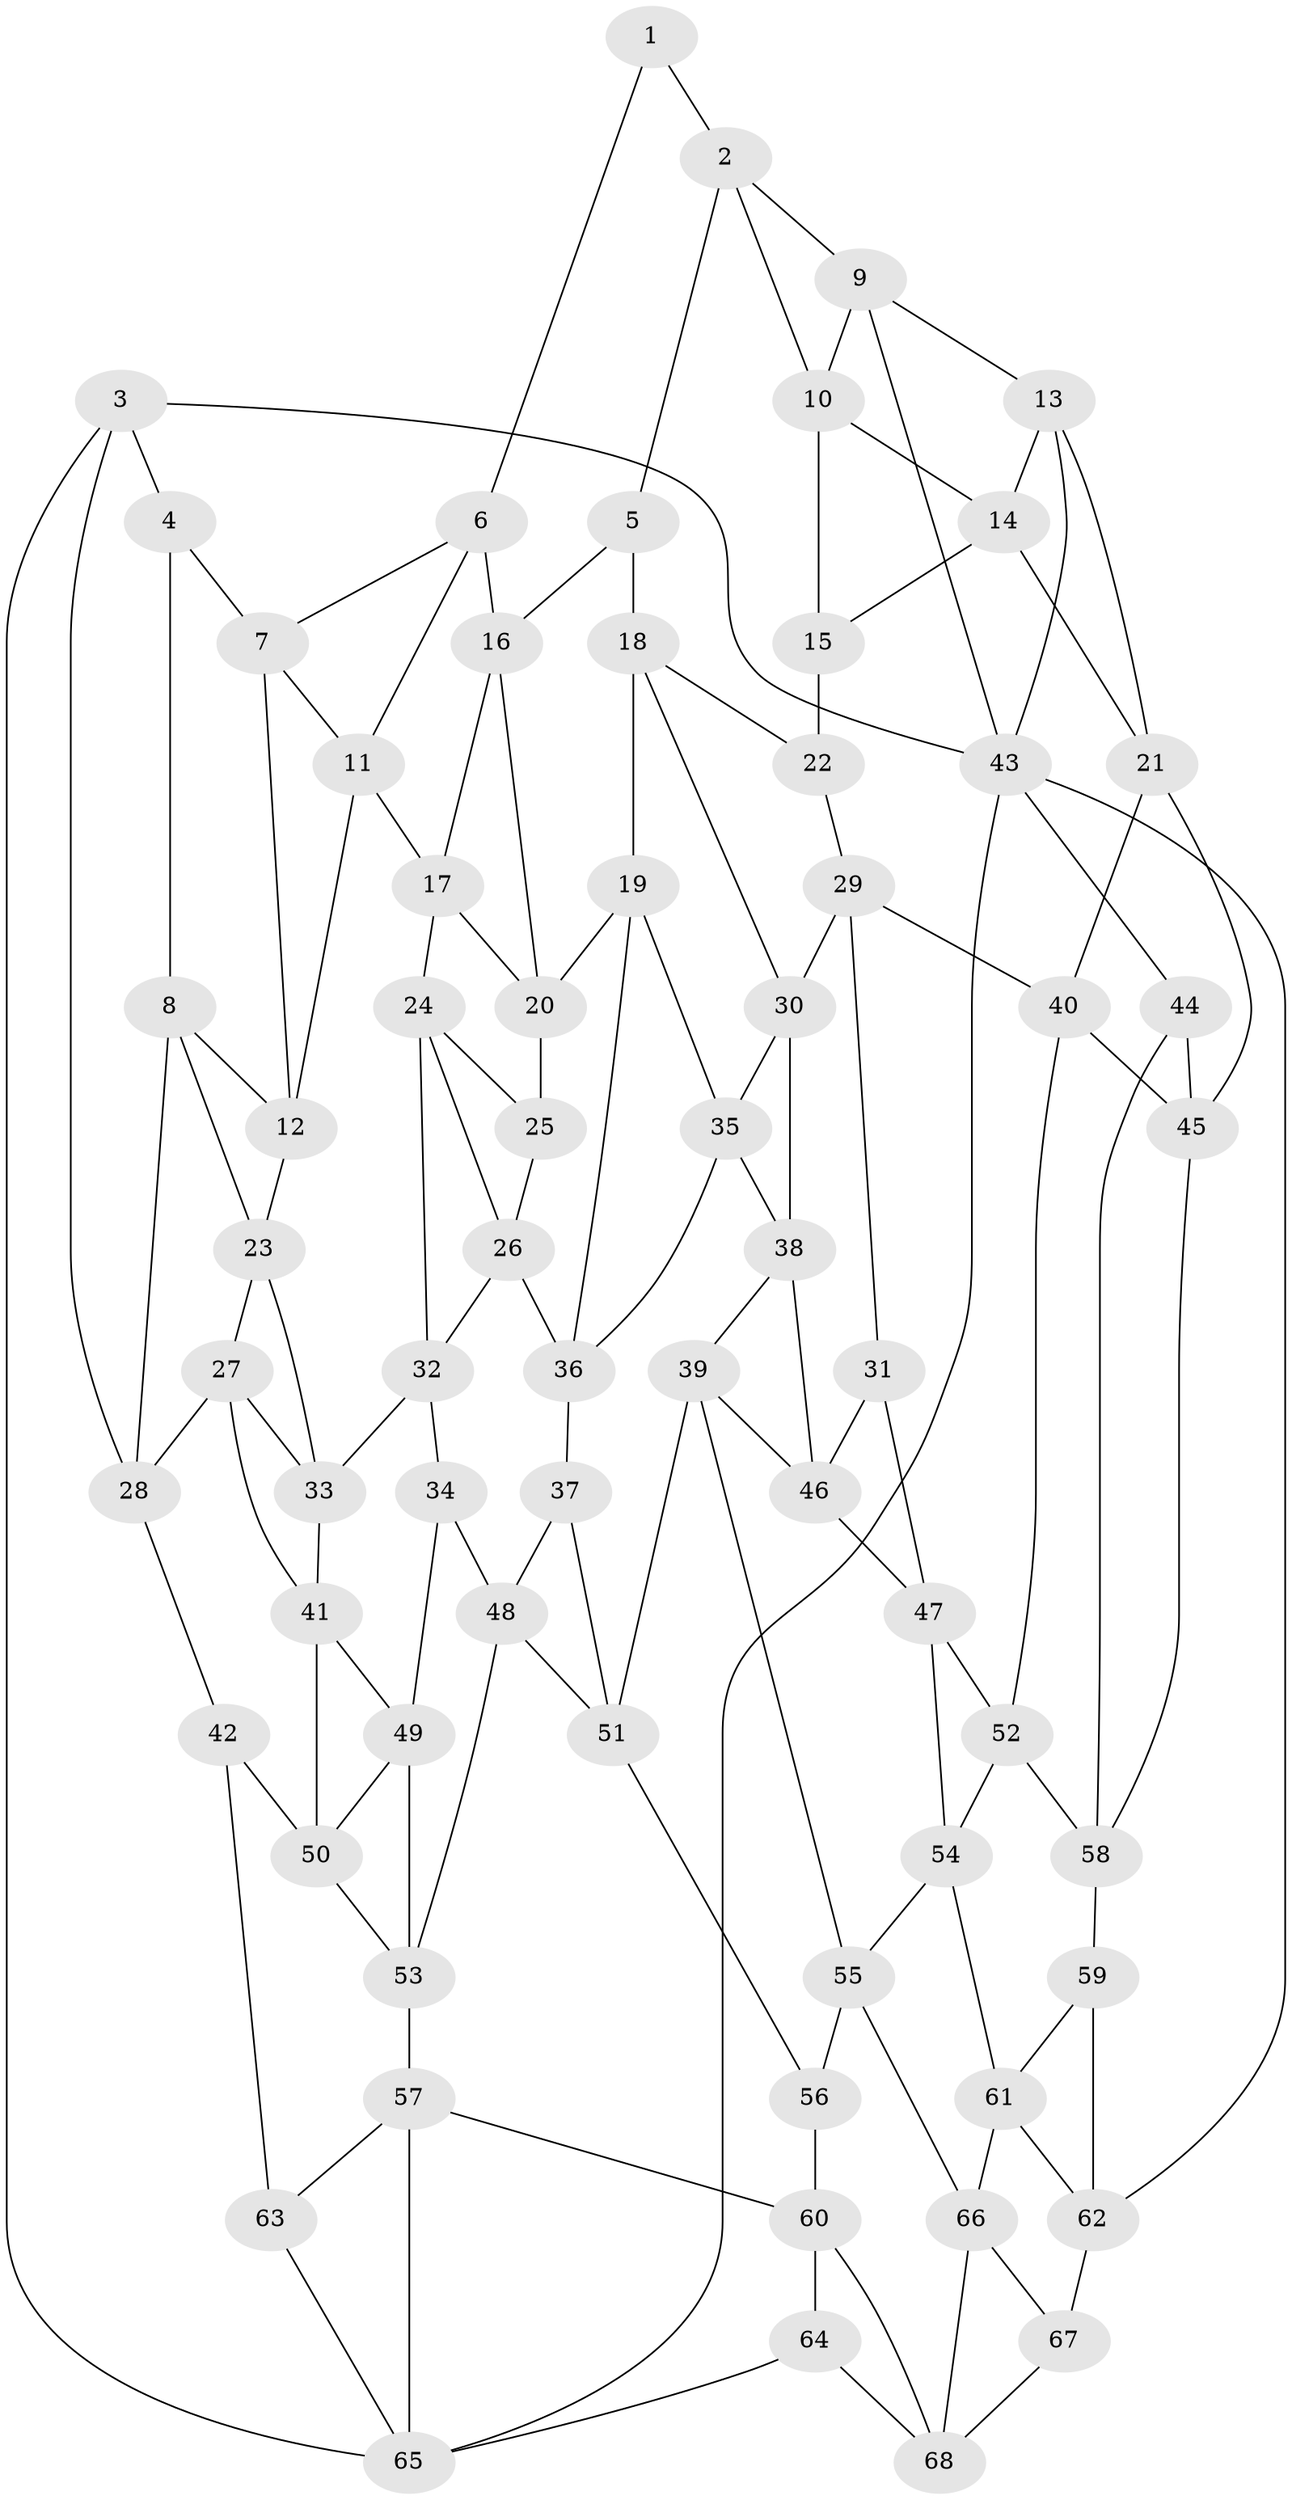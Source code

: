 // original degree distribution, {3: 0.014705882352941176, 4: 0.22794117647058823, 5: 0.5441176470588235, 6: 0.21323529411764705}
// Generated by graph-tools (version 1.1) at 2025/51/03/09/25 03:51:09]
// undirected, 68 vertices, 129 edges
graph export_dot {
graph [start="1"]
  node [color=gray90,style=filled];
  1;
  2;
  3;
  4;
  5;
  6;
  7;
  8;
  9;
  10;
  11;
  12;
  13;
  14;
  15;
  16;
  17;
  18;
  19;
  20;
  21;
  22;
  23;
  24;
  25;
  26;
  27;
  28;
  29;
  30;
  31;
  32;
  33;
  34;
  35;
  36;
  37;
  38;
  39;
  40;
  41;
  42;
  43;
  44;
  45;
  46;
  47;
  48;
  49;
  50;
  51;
  52;
  53;
  54;
  55;
  56;
  57;
  58;
  59;
  60;
  61;
  62;
  63;
  64;
  65;
  66;
  67;
  68;
  1 -- 2 [weight=1.0];
  1 -- 6 [weight=1.0];
  2 -- 5 [weight=1.0];
  2 -- 9 [weight=1.0];
  2 -- 10 [weight=1.0];
  3 -- 4 [weight=1.0];
  3 -- 28 [weight=1.0];
  3 -- 43 [weight=1.0];
  3 -- 65 [weight=1.0];
  4 -- 7 [weight=1.0];
  4 -- 8 [weight=1.0];
  5 -- 16 [weight=1.0];
  5 -- 18 [weight=1.0];
  6 -- 7 [weight=1.0];
  6 -- 11 [weight=1.0];
  6 -- 16 [weight=1.0];
  7 -- 11 [weight=1.0];
  7 -- 12 [weight=1.0];
  8 -- 12 [weight=1.0];
  8 -- 23 [weight=1.0];
  8 -- 28 [weight=1.0];
  9 -- 10 [weight=1.0];
  9 -- 13 [weight=1.0];
  9 -- 43 [weight=1.0];
  10 -- 14 [weight=1.0];
  10 -- 15 [weight=1.0];
  11 -- 12 [weight=1.0];
  11 -- 17 [weight=1.0];
  12 -- 23 [weight=1.0];
  13 -- 14 [weight=1.0];
  13 -- 21 [weight=1.0];
  13 -- 43 [weight=1.0];
  14 -- 15 [weight=1.0];
  14 -- 21 [weight=1.0];
  15 -- 22 [weight=2.0];
  16 -- 17 [weight=1.0];
  16 -- 20 [weight=1.0];
  17 -- 20 [weight=1.0];
  17 -- 24 [weight=1.0];
  18 -- 19 [weight=1.0];
  18 -- 22 [weight=1.0];
  18 -- 30 [weight=1.0];
  19 -- 20 [weight=1.0];
  19 -- 35 [weight=1.0];
  19 -- 36 [weight=1.0];
  20 -- 25 [weight=1.0];
  21 -- 40 [weight=1.0];
  21 -- 45 [weight=1.0];
  22 -- 29 [weight=1.0];
  23 -- 27 [weight=1.0];
  23 -- 33 [weight=1.0];
  24 -- 25 [weight=1.0];
  24 -- 26 [weight=1.0];
  24 -- 32 [weight=1.0];
  25 -- 26 [weight=1.0];
  26 -- 32 [weight=1.0];
  26 -- 36 [weight=1.0];
  27 -- 28 [weight=1.0];
  27 -- 33 [weight=1.0];
  27 -- 41 [weight=1.0];
  28 -- 42 [weight=1.0];
  29 -- 30 [weight=1.0];
  29 -- 31 [weight=1.0];
  29 -- 40 [weight=1.0];
  30 -- 35 [weight=1.0];
  30 -- 38 [weight=1.0];
  31 -- 46 [weight=1.0];
  31 -- 47 [weight=1.0];
  32 -- 33 [weight=1.0];
  32 -- 34 [weight=1.0];
  33 -- 41 [weight=1.0];
  34 -- 48 [weight=1.0];
  34 -- 49 [weight=1.0];
  35 -- 36 [weight=1.0];
  35 -- 38 [weight=1.0];
  36 -- 37 [weight=1.0];
  37 -- 48 [weight=1.0];
  37 -- 51 [weight=1.0];
  38 -- 39 [weight=1.0];
  38 -- 46 [weight=1.0];
  39 -- 46 [weight=1.0];
  39 -- 51 [weight=1.0];
  39 -- 55 [weight=1.0];
  40 -- 45 [weight=1.0];
  40 -- 52 [weight=1.0];
  41 -- 49 [weight=1.0];
  41 -- 50 [weight=1.0];
  42 -- 50 [weight=1.0];
  42 -- 63 [weight=2.0];
  43 -- 44 [weight=1.0];
  43 -- 62 [weight=1.0];
  43 -- 65 [weight=1.0];
  44 -- 45 [weight=1.0];
  44 -- 58 [weight=1.0];
  45 -- 58 [weight=1.0];
  46 -- 47 [weight=1.0];
  47 -- 52 [weight=1.0];
  47 -- 54 [weight=1.0];
  48 -- 51 [weight=1.0];
  48 -- 53 [weight=1.0];
  49 -- 50 [weight=1.0];
  49 -- 53 [weight=1.0];
  50 -- 53 [weight=1.0];
  51 -- 56 [weight=1.0];
  52 -- 54 [weight=1.0];
  52 -- 58 [weight=1.0];
  53 -- 57 [weight=1.0];
  54 -- 55 [weight=1.0];
  54 -- 61 [weight=1.0];
  55 -- 56 [weight=1.0];
  55 -- 66 [weight=1.0];
  56 -- 60 [weight=1.0];
  57 -- 60 [weight=1.0];
  57 -- 63 [weight=1.0];
  57 -- 65 [weight=1.0];
  58 -- 59 [weight=1.0];
  59 -- 61 [weight=1.0];
  59 -- 62 [weight=1.0];
  60 -- 64 [weight=1.0];
  60 -- 68 [weight=1.0];
  61 -- 62 [weight=1.0];
  61 -- 66 [weight=1.0];
  62 -- 67 [weight=1.0];
  63 -- 65 [weight=1.0];
  64 -- 65 [weight=1.0];
  64 -- 68 [weight=1.0];
  66 -- 67 [weight=1.0];
  66 -- 68 [weight=1.0];
  67 -- 68 [weight=1.0];
}
